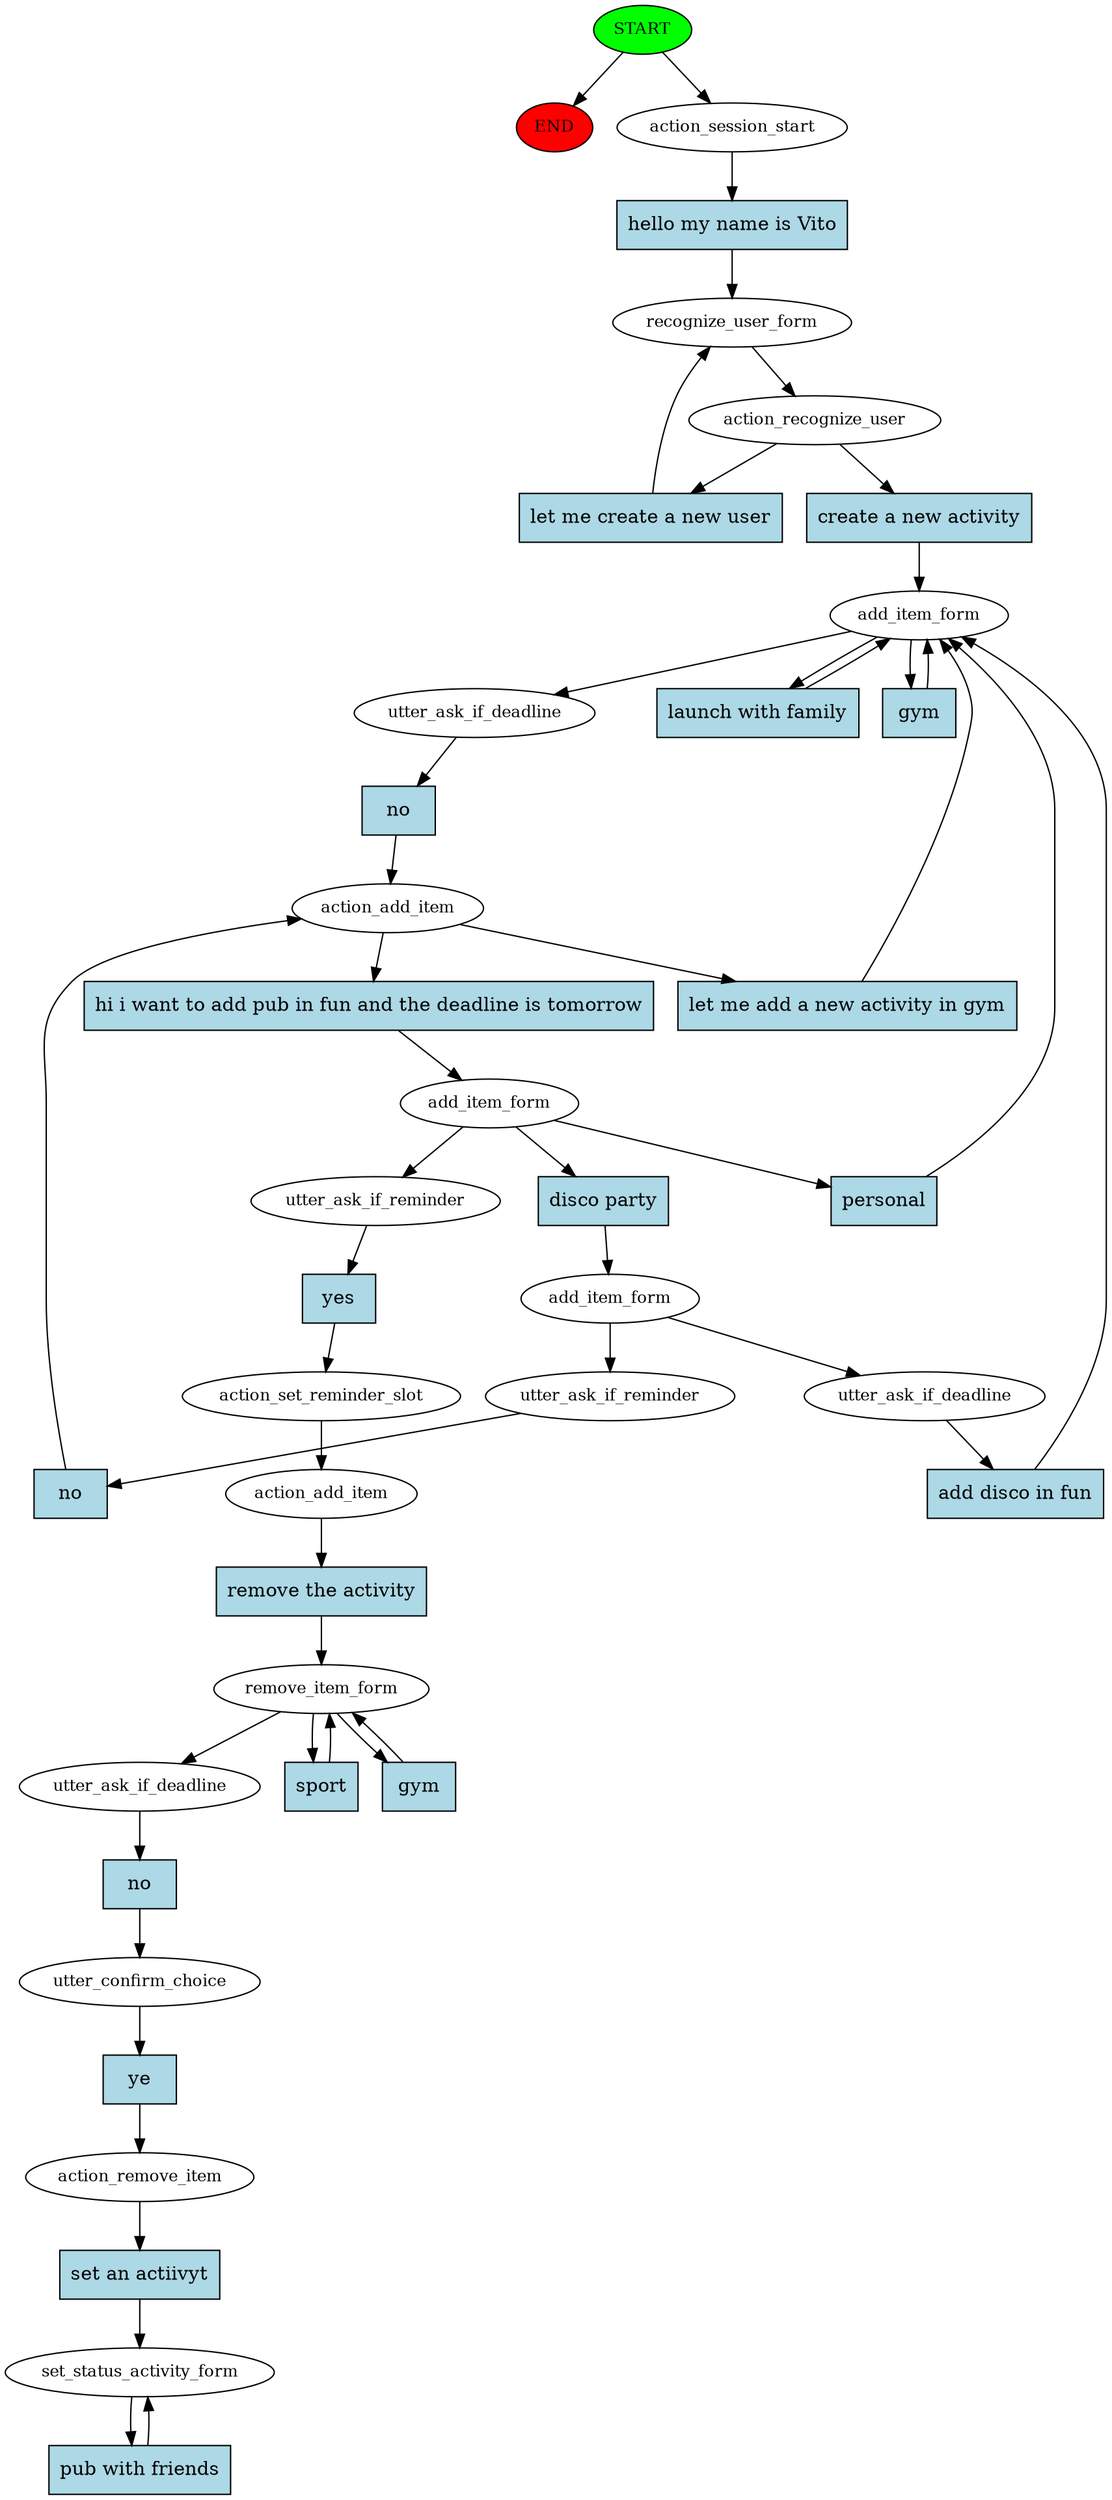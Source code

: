 digraph  {
0 [class="start active", fillcolor=green, fontsize=12, label=START, style=filled];
"-1" [class=end, fillcolor=red, fontsize=12, label=END, style=filled];
1 [class=active, fontsize=12, label=action_session_start];
2 [class=active, fontsize=12, label=recognize_user_form];
3 [class=active, fontsize=12, label=action_recognize_user];
6 [class=active, fontsize=12, label=add_item_form];
9 [class=active, fontsize=12, label=utter_ask_if_deadline];
10 [class=active, fontsize=12, label=action_add_item];
15 [class=active, fontsize=12, label=add_item_form];
20 [class=active, fontsize=12, label=add_item_form];
21 [class=active, fontsize=12, label=utter_ask_if_reminder];
25 [class=active, fontsize=12, label=utter_ask_if_deadline];
30 [class=active, fontsize=12, label=utter_ask_if_reminder];
31 [class=active, fontsize=12, label=action_set_reminder_slot];
32 [class=active, fontsize=12, label=action_add_item];
33 [class=active, fontsize=12, label=remove_item_form];
37 [class=active, fontsize=12, label=utter_ask_if_deadline];
38 [class=active, fontsize=12, label=utter_confirm_choice];
39 [class=active, fontsize=12, label=action_remove_item];
40 [class="active dashed", fontsize=12, label=set_status_activity_form];
42 [class="intent active", fillcolor=lightblue, label="hello my name is Vito", shape=rect, style=filled];
43 [class="intent active", fillcolor=lightblue, label="let me create a new user", shape=rect, style=filled];
44 [class="intent active", fillcolor=lightblue, label="create a new activity", shape=rect, style=filled];
45 [class="intent active", fillcolor=lightblue, label="launch with family", shape=rect, style=filled];
46 [class="intent active", fillcolor=lightblue, label=gym, shape=rect, style=filled];
47 [class="intent active", fillcolor=lightblue, label=no, shape=rect, style=filled];
48 [class="intent active", fillcolor=lightblue, label="hi i want to add pub in fun and the deadline is tomorrow", shape=rect, style=filled];
49 [class="intent active", fillcolor=lightblue, label="let me add a new activity in gym", shape=rect, style=filled];
50 [class="intent active", fillcolor=lightblue, label="disco party", shape=rect, style=filled];
51 [class="intent active", fillcolor=lightblue, label=personal, shape=rect, style=filled];
52 [class="intent active", fillcolor=lightblue, label=no, shape=rect, style=filled];
53 [class="intent active", fillcolor=lightblue, label="add disco in fun", shape=rect, style=filled];
54 [class="intent active", fillcolor=lightblue, label=yes, shape=rect, style=filled];
55 [class="intent active", fillcolor=lightblue, label="remove the activity", shape=rect, style=filled];
56 [class="intent active", fillcolor=lightblue, label=sport, shape=rect, style=filled];
57 [class="intent active", fillcolor=lightblue, label=gym, shape=rect, style=filled];
58 [class="intent active", fillcolor=lightblue, label=no, shape=rect, style=filled];
59 [class="intent active", fillcolor=lightblue, label=ye, shape=rect, style=filled];
60 [class="intent active", fillcolor=lightblue, label="set an actiivyt", shape=rect, style=filled];
61 [class="intent active", fillcolor=lightblue, label="pub with friends", shape=rect, style=filled];
0 -> "-1"  [class="", key=NONE, label=""];
0 -> 1  [class=active, key=NONE, label=""];
1 -> 42  [class=active, key=0];
2 -> 3  [class=active, key=NONE, label=""];
3 -> 43  [class=active, key=0];
3 -> 44  [class=active, key=0];
6 -> 9  [class=active, key=NONE, label=""];
6 -> 45  [class=active, key=0];
6 -> 46  [class=active, key=0];
9 -> 47  [class=active, key=0];
10 -> 48  [class=active, key=0];
10 -> 49  [class=active, key=0];
15 -> 30  [class=active, key=NONE, label=""];
15 -> 50  [class=active, key=0];
15 -> 51  [class=active, key=0];
20 -> 21  [class=active, key=NONE, label=""];
20 -> 25  [class=active, key=NONE, label=""];
21 -> 52  [class=active, key=0];
25 -> 53  [class=active, key=0];
30 -> 54  [class=active, key=0];
31 -> 32  [class=active, key=NONE, label=""];
32 -> 55  [class=active, key=0];
33 -> 37  [class=active, key=NONE, label=""];
33 -> 56  [class=active, key=0];
33 -> 57  [class=active, key=0];
37 -> 58  [class=active, key=0];
38 -> 59  [class=active, key=0];
39 -> 60  [class=active, key=0];
40 -> 61  [class=active, key=0];
42 -> 2  [class=active, key=0];
43 -> 2  [class=active, key=0];
44 -> 6  [class=active, key=0];
45 -> 6  [class=active, key=0];
46 -> 6  [class=active, key=0];
47 -> 10  [class=active, key=0];
48 -> 15  [class=active, key=0];
49 -> 6  [class=active, key=0];
50 -> 20  [class=active, key=0];
51 -> 6  [class=active, key=0];
52 -> 10  [class=active, key=0];
53 -> 6  [class=active, key=0];
54 -> 31  [class=active, key=0];
55 -> 33  [class=active, key=0];
56 -> 33  [class=active, key=0];
57 -> 33  [class=active, key=0];
58 -> 38  [class=active, key=0];
59 -> 39  [class=active, key=0];
60 -> 40  [class=active, key=0];
61 -> 40  [class=active, key=0];
}
